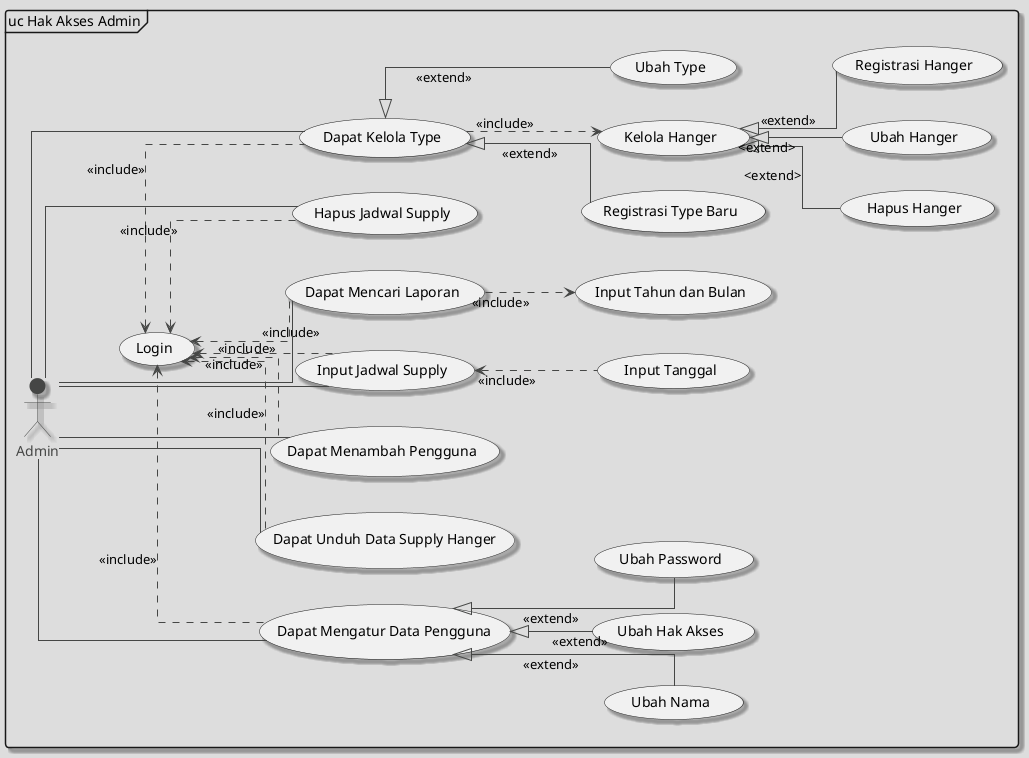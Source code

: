 @startuml
!theme toy
skinparam shadowing true
skinparam linetype ortho
mainframe uc Hak Akses Admin
left to right direction

(Login)
:Admin:

(Dapat Unduh Data Supply Hanger) as downloadData

(Dapat Mengatur Data Pengguna) as manageUser
(Dapat Menambah Pengguna) as addUser
(Ubah Nama) as updateName
(Ubah Password) as updatePassword
(Ubah Hak Akses) as updatePermission

(Dapat Kelola Type) as manageType
(Registrasi Type Baru) as addType
(Ubah Type) as updateType

(Kelola Hanger) as manageHanger
(Registrasi Hanger) as registerHanger
(Ubah Hanger) as updateHanger
(Hapus Hanger) as deleteHanger

(Input Jadwal Supply) as addSchedule
(Hapus Jadwal Supply) as deleteSchedule

(Login) <.. downloadData : <<include>>

(Login) <.. addUser : <<include>>

(Login) <.. manageUser : <<include>>
manageUser <|-- updateName : <<extend>>
manageUser <|-- updatePassword : <<extend>>
manageUser <|-- updatePermission : <<extend>>

(Login) <.. manageType : <<include>>
manageType <|-- addType : <<extend>>
manageType <|-- updateType : <<extend>>

manageType ..> manageHanger : <<include>>
manageHanger <|-- registerHanger : <<extend>>
manageHanger <|-- deleteHanger : <extend>
manageHanger <|-- updateHanger : <extend>

(Login) <.. (Dapat Mencari Laporan) : <<include>>
(Dapat Mencari Laporan) ..> (Input Tahun dan Bulan) : <<include>>

(Login) <.. addSchedule : <<include>>
(Input Tanggal) .u.> addSchedule : <<include>>

(Login) <.. deleteSchedule : <<include>>

Admin - addUser
Admin --- manageUser
Admin --- manageType
Admin --- downloadData
Admin --- addSchedule
Admin --- deleteSchedule
Admin --- (Dapat Mencari Laporan)


newpage
!theme toy
skinparam shadowing true
skinparam linetype dash
mainframe uc Hak Akses Karyawan
left to right direction

(Login)
:Karyawan:

(Dapat Unduh Data Supply Hanger) as downloadData

(Dapat Kelola Type) as manageType
(Registrasi Type Baru) as addType
(Ubah Type) as updateType

(Kelola Hanger) as manageHanger
(Registrasi Hanger) as registerHanger
(Ubah Hanger) as updateHanger
(Hapus Hanger) as deleteHanger

(Membuat Laporan Supply) as createSupply
(Input Jumlah Target) as targetSet
(Input Jumlah Hanger Line A) as lineA
(Input Jumlah Hanger Line B) as lineB
(Input Jumlah Hanger Line C) as lineC

(Login) <... downloadData : <<include>>

(Login) <.. manageType : <<include>>
manageType <|-- addType : <<extend>>
manageType <|-- updateType : <<extend>>

manageType ..> manageHanger : <<include>>
manageHanger <|-- registerHanger : <<extend>>
manageHanger <|-- deleteHanger : <extend>
manageHanger <|-- updateHanger : <extend>

(Login) <.. createSupply : <<include>>
createSupply ..> targetSet : <<include>>
createSupply ..> lineA : <<include>>
createSupply ..> lineB : <<include>>
createSupply ..> lineC : <<include>>

(Login) <.. (Dapat Mengubah Laporan) : <<include>>
(Login) <.. (Dapat Mencari Laporan) : <<include>>
(Dapat Mencari Laporan) ..> (Input Tahun dan Bulan) : <<include>>

Karyawan --- manageType
Karyawan --- downloadData
Karyawan --- createSupply
Karyawan -- (Dapat Mengubah Laporan)
Karyawan --- (Dapat Unduh Laporan)
Karyawan --- (Dapat Mencari Laporan)


newpage
!theme toy
skinparam shadowing true
mainframe uc Hak Akses Atasan
left to right direction
skinparam linetype ortho
(Login)
:Atasan:

(Dapat Unduh Data Supply Hanger) as downloadData
(Dapat Melihat Daftar Type) as listItem

(Login) <.. listItem : <<include>>
(Login) <.. downloadData : <<include>>
(Login) <.u. (Dapat Mencari Laporan) : <<include>>
(Dapat Mencari Laporan) .r.> (Input Tahun dan Bulan) : <<include>>

Atasan -- downloadData
Atasan -- listItem
Atasan -- (Dapat Mencari Laporan)


@enduml
